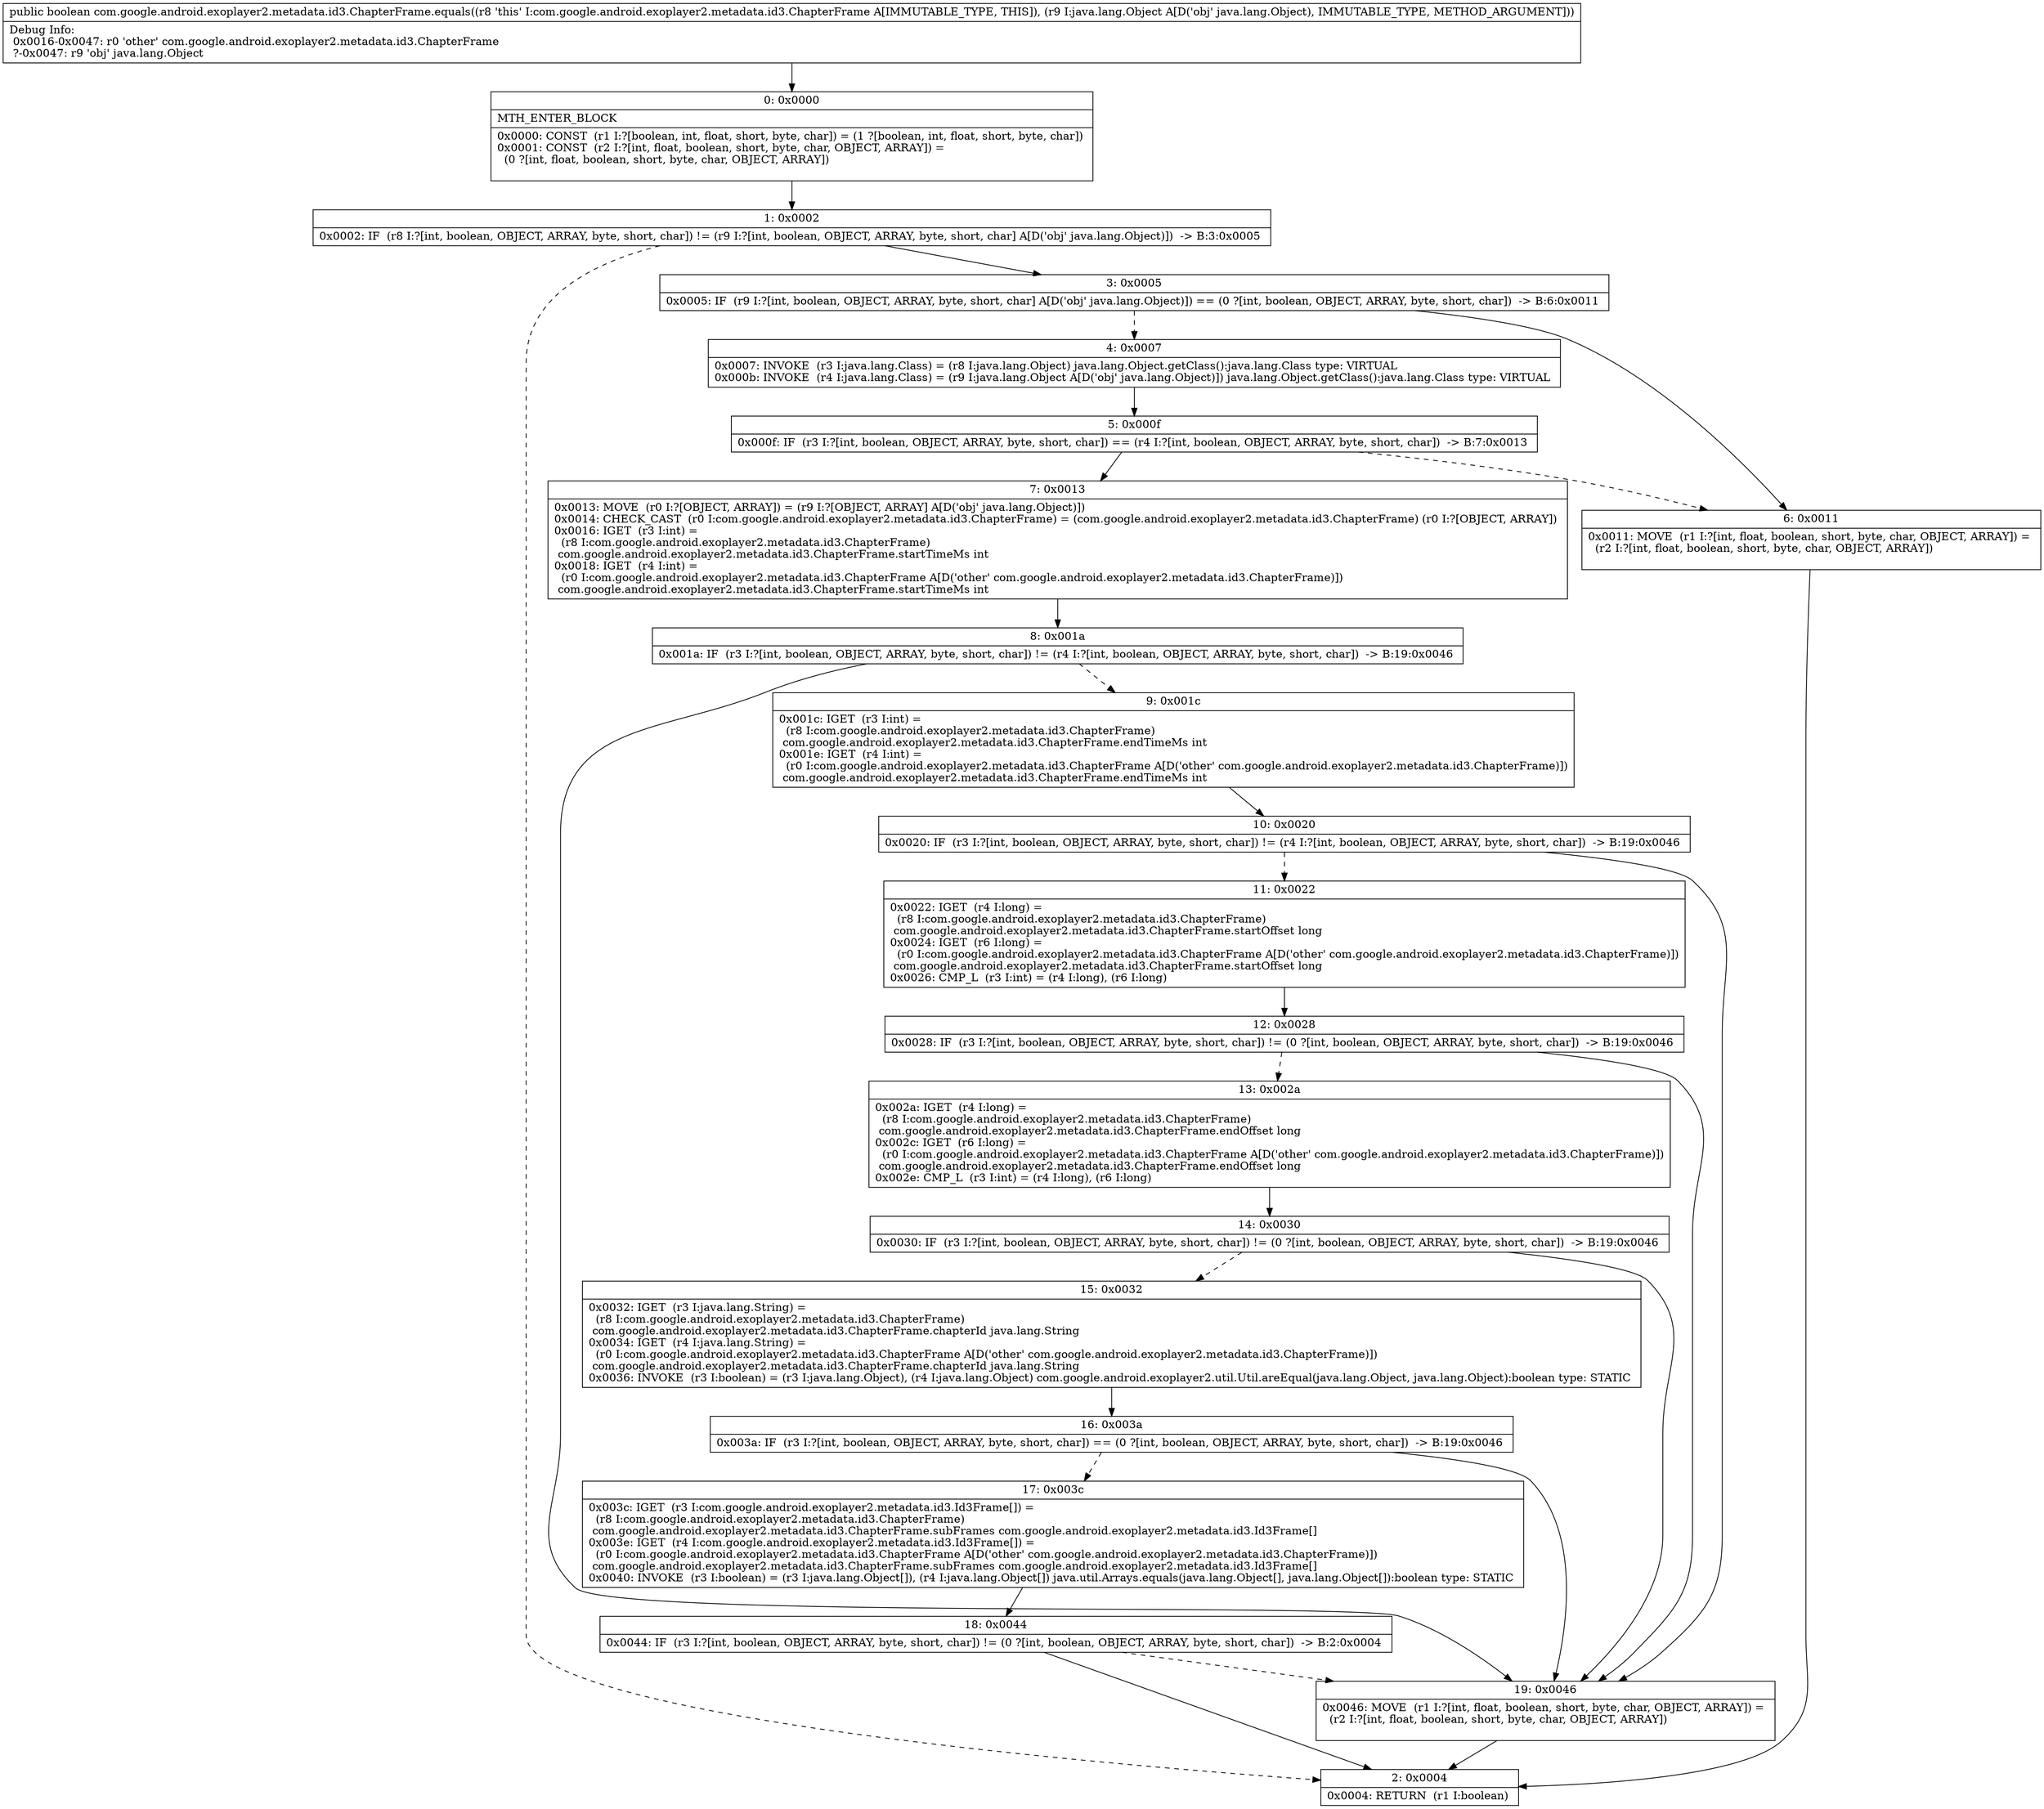 digraph "CFG forcom.google.android.exoplayer2.metadata.id3.ChapterFrame.equals(Ljava\/lang\/Object;)Z" {
Node_0 [shape=record,label="{0\:\ 0x0000|MTH_ENTER_BLOCK\l|0x0000: CONST  (r1 I:?[boolean, int, float, short, byte, char]) = (1 ?[boolean, int, float, short, byte, char]) \l0x0001: CONST  (r2 I:?[int, float, boolean, short, byte, char, OBJECT, ARRAY]) = \l  (0 ?[int, float, boolean, short, byte, char, OBJECT, ARRAY])\l \l}"];
Node_1 [shape=record,label="{1\:\ 0x0002|0x0002: IF  (r8 I:?[int, boolean, OBJECT, ARRAY, byte, short, char]) != (r9 I:?[int, boolean, OBJECT, ARRAY, byte, short, char] A[D('obj' java.lang.Object)])  \-\> B:3:0x0005 \l}"];
Node_2 [shape=record,label="{2\:\ 0x0004|0x0004: RETURN  (r1 I:boolean) \l}"];
Node_3 [shape=record,label="{3\:\ 0x0005|0x0005: IF  (r9 I:?[int, boolean, OBJECT, ARRAY, byte, short, char] A[D('obj' java.lang.Object)]) == (0 ?[int, boolean, OBJECT, ARRAY, byte, short, char])  \-\> B:6:0x0011 \l}"];
Node_4 [shape=record,label="{4\:\ 0x0007|0x0007: INVOKE  (r3 I:java.lang.Class) = (r8 I:java.lang.Object) java.lang.Object.getClass():java.lang.Class type: VIRTUAL \l0x000b: INVOKE  (r4 I:java.lang.Class) = (r9 I:java.lang.Object A[D('obj' java.lang.Object)]) java.lang.Object.getClass():java.lang.Class type: VIRTUAL \l}"];
Node_5 [shape=record,label="{5\:\ 0x000f|0x000f: IF  (r3 I:?[int, boolean, OBJECT, ARRAY, byte, short, char]) == (r4 I:?[int, boolean, OBJECT, ARRAY, byte, short, char])  \-\> B:7:0x0013 \l}"];
Node_6 [shape=record,label="{6\:\ 0x0011|0x0011: MOVE  (r1 I:?[int, float, boolean, short, byte, char, OBJECT, ARRAY]) = \l  (r2 I:?[int, float, boolean, short, byte, char, OBJECT, ARRAY])\l \l}"];
Node_7 [shape=record,label="{7\:\ 0x0013|0x0013: MOVE  (r0 I:?[OBJECT, ARRAY]) = (r9 I:?[OBJECT, ARRAY] A[D('obj' java.lang.Object)]) \l0x0014: CHECK_CAST  (r0 I:com.google.android.exoplayer2.metadata.id3.ChapterFrame) = (com.google.android.exoplayer2.metadata.id3.ChapterFrame) (r0 I:?[OBJECT, ARRAY]) \l0x0016: IGET  (r3 I:int) = \l  (r8 I:com.google.android.exoplayer2.metadata.id3.ChapterFrame)\l com.google.android.exoplayer2.metadata.id3.ChapterFrame.startTimeMs int \l0x0018: IGET  (r4 I:int) = \l  (r0 I:com.google.android.exoplayer2.metadata.id3.ChapterFrame A[D('other' com.google.android.exoplayer2.metadata.id3.ChapterFrame)])\l com.google.android.exoplayer2.metadata.id3.ChapterFrame.startTimeMs int \l}"];
Node_8 [shape=record,label="{8\:\ 0x001a|0x001a: IF  (r3 I:?[int, boolean, OBJECT, ARRAY, byte, short, char]) != (r4 I:?[int, boolean, OBJECT, ARRAY, byte, short, char])  \-\> B:19:0x0046 \l}"];
Node_9 [shape=record,label="{9\:\ 0x001c|0x001c: IGET  (r3 I:int) = \l  (r8 I:com.google.android.exoplayer2.metadata.id3.ChapterFrame)\l com.google.android.exoplayer2.metadata.id3.ChapterFrame.endTimeMs int \l0x001e: IGET  (r4 I:int) = \l  (r0 I:com.google.android.exoplayer2.metadata.id3.ChapterFrame A[D('other' com.google.android.exoplayer2.metadata.id3.ChapterFrame)])\l com.google.android.exoplayer2.metadata.id3.ChapterFrame.endTimeMs int \l}"];
Node_10 [shape=record,label="{10\:\ 0x0020|0x0020: IF  (r3 I:?[int, boolean, OBJECT, ARRAY, byte, short, char]) != (r4 I:?[int, boolean, OBJECT, ARRAY, byte, short, char])  \-\> B:19:0x0046 \l}"];
Node_11 [shape=record,label="{11\:\ 0x0022|0x0022: IGET  (r4 I:long) = \l  (r8 I:com.google.android.exoplayer2.metadata.id3.ChapterFrame)\l com.google.android.exoplayer2.metadata.id3.ChapterFrame.startOffset long \l0x0024: IGET  (r6 I:long) = \l  (r0 I:com.google.android.exoplayer2.metadata.id3.ChapterFrame A[D('other' com.google.android.exoplayer2.metadata.id3.ChapterFrame)])\l com.google.android.exoplayer2.metadata.id3.ChapterFrame.startOffset long \l0x0026: CMP_L  (r3 I:int) = (r4 I:long), (r6 I:long) \l}"];
Node_12 [shape=record,label="{12\:\ 0x0028|0x0028: IF  (r3 I:?[int, boolean, OBJECT, ARRAY, byte, short, char]) != (0 ?[int, boolean, OBJECT, ARRAY, byte, short, char])  \-\> B:19:0x0046 \l}"];
Node_13 [shape=record,label="{13\:\ 0x002a|0x002a: IGET  (r4 I:long) = \l  (r8 I:com.google.android.exoplayer2.metadata.id3.ChapterFrame)\l com.google.android.exoplayer2.metadata.id3.ChapterFrame.endOffset long \l0x002c: IGET  (r6 I:long) = \l  (r0 I:com.google.android.exoplayer2.metadata.id3.ChapterFrame A[D('other' com.google.android.exoplayer2.metadata.id3.ChapterFrame)])\l com.google.android.exoplayer2.metadata.id3.ChapterFrame.endOffset long \l0x002e: CMP_L  (r3 I:int) = (r4 I:long), (r6 I:long) \l}"];
Node_14 [shape=record,label="{14\:\ 0x0030|0x0030: IF  (r3 I:?[int, boolean, OBJECT, ARRAY, byte, short, char]) != (0 ?[int, boolean, OBJECT, ARRAY, byte, short, char])  \-\> B:19:0x0046 \l}"];
Node_15 [shape=record,label="{15\:\ 0x0032|0x0032: IGET  (r3 I:java.lang.String) = \l  (r8 I:com.google.android.exoplayer2.metadata.id3.ChapterFrame)\l com.google.android.exoplayer2.metadata.id3.ChapterFrame.chapterId java.lang.String \l0x0034: IGET  (r4 I:java.lang.String) = \l  (r0 I:com.google.android.exoplayer2.metadata.id3.ChapterFrame A[D('other' com.google.android.exoplayer2.metadata.id3.ChapterFrame)])\l com.google.android.exoplayer2.metadata.id3.ChapterFrame.chapterId java.lang.String \l0x0036: INVOKE  (r3 I:boolean) = (r3 I:java.lang.Object), (r4 I:java.lang.Object) com.google.android.exoplayer2.util.Util.areEqual(java.lang.Object, java.lang.Object):boolean type: STATIC \l}"];
Node_16 [shape=record,label="{16\:\ 0x003a|0x003a: IF  (r3 I:?[int, boolean, OBJECT, ARRAY, byte, short, char]) == (0 ?[int, boolean, OBJECT, ARRAY, byte, short, char])  \-\> B:19:0x0046 \l}"];
Node_17 [shape=record,label="{17\:\ 0x003c|0x003c: IGET  (r3 I:com.google.android.exoplayer2.metadata.id3.Id3Frame[]) = \l  (r8 I:com.google.android.exoplayer2.metadata.id3.ChapterFrame)\l com.google.android.exoplayer2.metadata.id3.ChapterFrame.subFrames com.google.android.exoplayer2.metadata.id3.Id3Frame[] \l0x003e: IGET  (r4 I:com.google.android.exoplayer2.metadata.id3.Id3Frame[]) = \l  (r0 I:com.google.android.exoplayer2.metadata.id3.ChapterFrame A[D('other' com.google.android.exoplayer2.metadata.id3.ChapterFrame)])\l com.google.android.exoplayer2.metadata.id3.ChapterFrame.subFrames com.google.android.exoplayer2.metadata.id3.Id3Frame[] \l0x0040: INVOKE  (r3 I:boolean) = (r3 I:java.lang.Object[]), (r4 I:java.lang.Object[]) java.util.Arrays.equals(java.lang.Object[], java.lang.Object[]):boolean type: STATIC \l}"];
Node_18 [shape=record,label="{18\:\ 0x0044|0x0044: IF  (r3 I:?[int, boolean, OBJECT, ARRAY, byte, short, char]) != (0 ?[int, boolean, OBJECT, ARRAY, byte, short, char])  \-\> B:2:0x0004 \l}"];
Node_19 [shape=record,label="{19\:\ 0x0046|0x0046: MOVE  (r1 I:?[int, float, boolean, short, byte, char, OBJECT, ARRAY]) = \l  (r2 I:?[int, float, boolean, short, byte, char, OBJECT, ARRAY])\l \l}"];
MethodNode[shape=record,label="{public boolean com.google.android.exoplayer2.metadata.id3.ChapterFrame.equals((r8 'this' I:com.google.android.exoplayer2.metadata.id3.ChapterFrame A[IMMUTABLE_TYPE, THIS]), (r9 I:java.lang.Object A[D('obj' java.lang.Object), IMMUTABLE_TYPE, METHOD_ARGUMENT]))  | Debug Info:\l  0x0016\-0x0047: r0 'other' com.google.android.exoplayer2.metadata.id3.ChapterFrame\l  ?\-0x0047: r9 'obj' java.lang.Object\l}"];
MethodNode -> Node_0;
Node_0 -> Node_1;
Node_1 -> Node_2[style=dashed];
Node_1 -> Node_3;
Node_3 -> Node_4[style=dashed];
Node_3 -> Node_6;
Node_4 -> Node_5;
Node_5 -> Node_6[style=dashed];
Node_5 -> Node_7;
Node_6 -> Node_2;
Node_7 -> Node_8;
Node_8 -> Node_9[style=dashed];
Node_8 -> Node_19;
Node_9 -> Node_10;
Node_10 -> Node_11[style=dashed];
Node_10 -> Node_19;
Node_11 -> Node_12;
Node_12 -> Node_13[style=dashed];
Node_12 -> Node_19;
Node_13 -> Node_14;
Node_14 -> Node_15[style=dashed];
Node_14 -> Node_19;
Node_15 -> Node_16;
Node_16 -> Node_17[style=dashed];
Node_16 -> Node_19;
Node_17 -> Node_18;
Node_18 -> Node_2;
Node_18 -> Node_19[style=dashed];
Node_19 -> Node_2;
}

